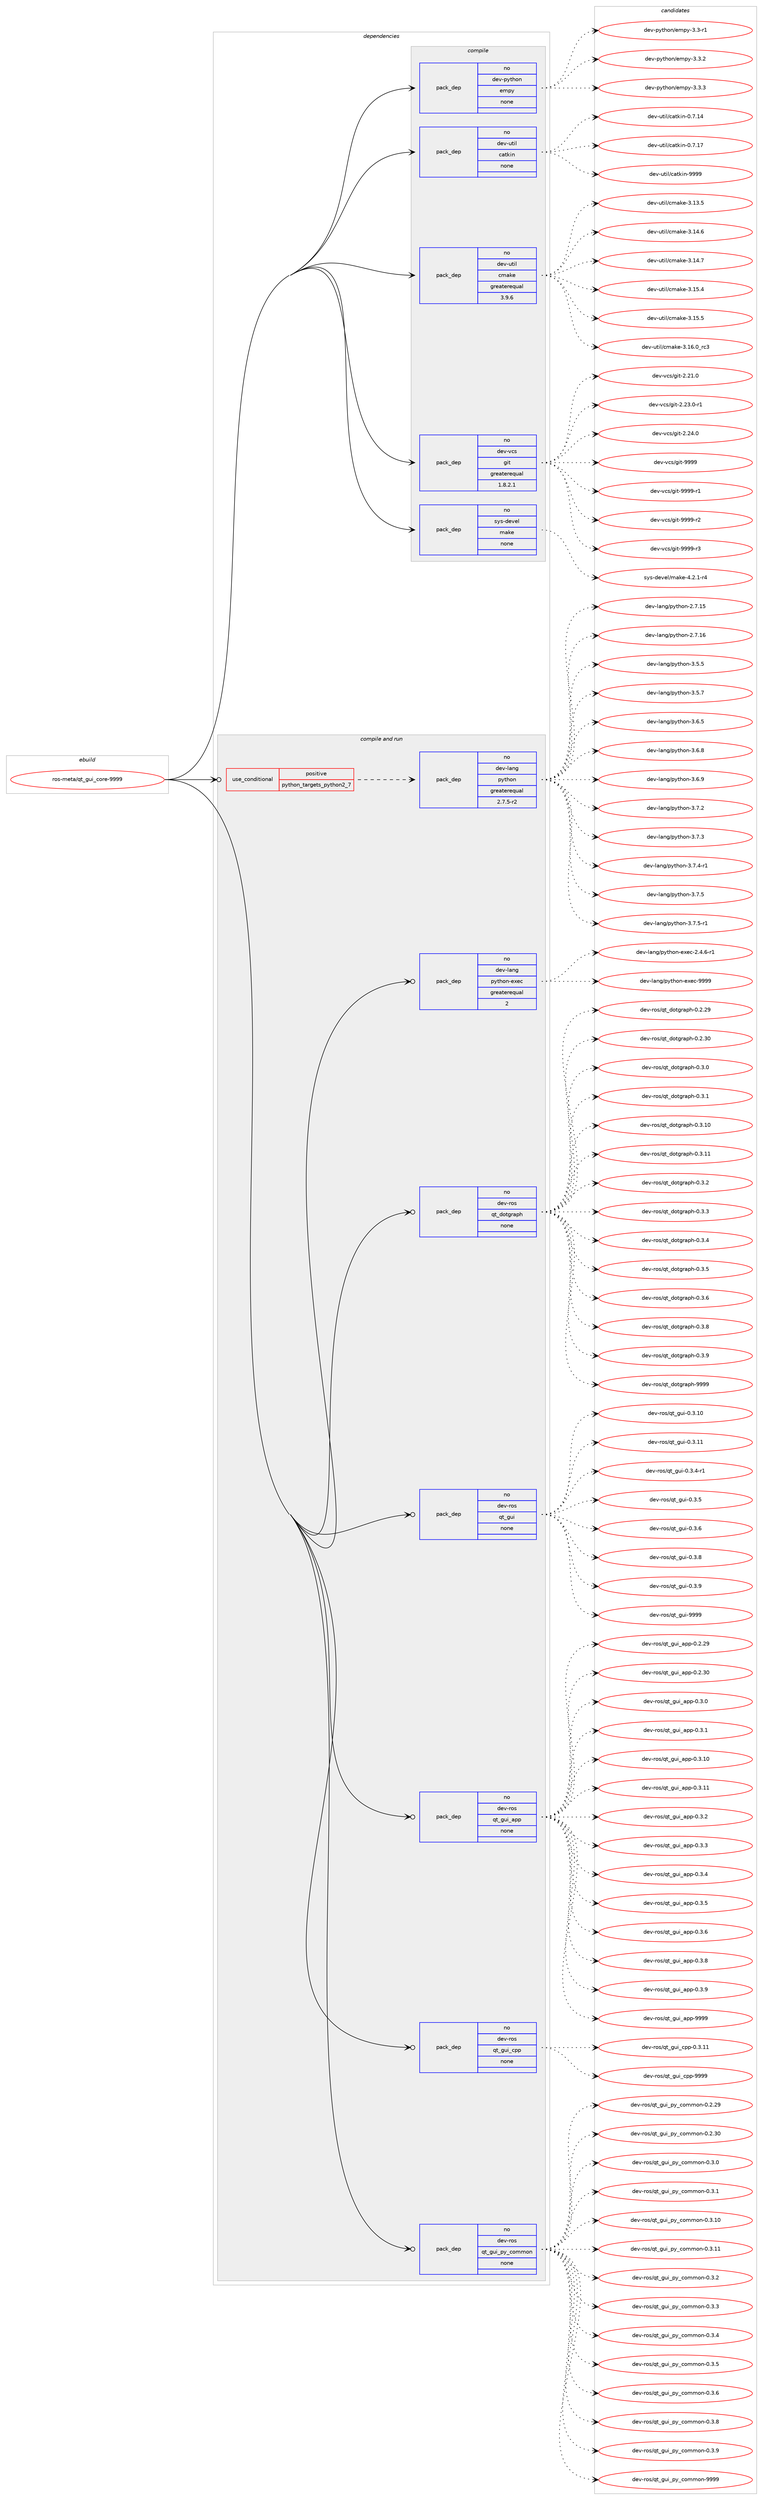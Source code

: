 digraph prolog {

# *************
# Graph options
# *************

newrank=true;
concentrate=true;
compound=true;
graph [rankdir=LR,fontname=Helvetica,fontsize=10,ranksep=1.5];#, ranksep=2.5, nodesep=0.2];
edge  [arrowhead=vee];
node  [fontname=Helvetica,fontsize=10];

# **********
# The ebuild
# **********

subgraph cluster_leftcol {
color=gray;
rank=same;
label=<<i>ebuild</i>>;
id [label="ros-meta/qt_gui_core-9999", color=red, width=4, href="../ros-meta/qt_gui_core-9999.svg"];
}

# ****************
# The dependencies
# ****************

subgraph cluster_midcol {
color=gray;
label=<<i>dependencies</i>>;
subgraph cluster_compile {
fillcolor="#eeeeee";
style=filled;
label=<<i>compile</i>>;
subgraph pack626229 {
dependency847593 [label=<<TABLE BORDER="0" CELLBORDER="1" CELLSPACING="0" CELLPADDING="4" WIDTH="220"><TR><TD ROWSPAN="6" CELLPADDING="30">pack_dep</TD></TR><TR><TD WIDTH="110">no</TD></TR><TR><TD>dev-python</TD></TR><TR><TD>empy</TD></TR><TR><TD>none</TD></TR><TR><TD></TD></TR></TABLE>>, shape=none, color=blue];
}
id:e -> dependency847593:w [weight=20,style="solid",arrowhead="vee"];
subgraph pack626230 {
dependency847594 [label=<<TABLE BORDER="0" CELLBORDER="1" CELLSPACING="0" CELLPADDING="4" WIDTH="220"><TR><TD ROWSPAN="6" CELLPADDING="30">pack_dep</TD></TR><TR><TD WIDTH="110">no</TD></TR><TR><TD>dev-util</TD></TR><TR><TD>catkin</TD></TR><TR><TD>none</TD></TR><TR><TD></TD></TR></TABLE>>, shape=none, color=blue];
}
id:e -> dependency847594:w [weight=20,style="solid",arrowhead="vee"];
subgraph pack626231 {
dependency847595 [label=<<TABLE BORDER="0" CELLBORDER="1" CELLSPACING="0" CELLPADDING="4" WIDTH="220"><TR><TD ROWSPAN="6" CELLPADDING="30">pack_dep</TD></TR><TR><TD WIDTH="110">no</TD></TR><TR><TD>dev-util</TD></TR><TR><TD>cmake</TD></TR><TR><TD>greaterequal</TD></TR><TR><TD>3.9.6</TD></TR></TABLE>>, shape=none, color=blue];
}
id:e -> dependency847595:w [weight=20,style="solid",arrowhead="vee"];
subgraph pack626232 {
dependency847596 [label=<<TABLE BORDER="0" CELLBORDER="1" CELLSPACING="0" CELLPADDING="4" WIDTH="220"><TR><TD ROWSPAN="6" CELLPADDING="30">pack_dep</TD></TR><TR><TD WIDTH="110">no</TD></TR><TR><TD>dev-vcs</TD></TR><TR><TD>git</TD></TR><TR><TD>greaterequal</TD></TR><TR><TD>1.8.2.1</TD></TR></TABLE>>, shape=none, color=blue];
}
id:e -> dependency847596:w [weight=20,style="solid",arrowhead="vee"];
subgraph pack626233 {
dependency847597 [label=<<TABLE BORDER="0" CELLBORDER="1" CELLSPACING="0" CELLPADDING="4" WIDTH="220"><TR><TD ROWSPAN="6" CELLPADDING="30">pack_dep</TD></TR><TR><TD WIDTH="110">no</TD></TR><TR><TD>sys-devel</TD></TR><TR><TD>make</TD></TR><TR><TD>none</TD></TR><TR><TD></TD></TR></TABLE>>, shape=none, color=blue];
}
id:e -> dependency847597:w [weight=20,style="solid",arrowhead="vee"];
}
subgraph cluster_compileandrun {
fillcolor="#eeeeee";
style=filled;
label=<<i>compile and run</i>>;
subgraph cond206430 {
dependency847598 [label=<<TABLE BORDER="0" CELLBORDER="1" CELLSPACING="0" CELLPADDING="4"><TR><TD ROWSPAN="3" CELLPADDING="10">use_conditional</TD></TR><TR><TD>positive</TD></TR><TR><TD>python_targets_python2_7</TD></TR></TABLE>>, shape=none, color=red];
subgraph pack626234 {
dependency847599 [label=<<TABLE BORDER="0" CELLBORDER="1" CELLSPACING="0" CELLPADDING="4" WIDTH="220"><TR><TD ROWSPAN="6" CELLPADDING="30">pack_dep</TD></TR><TR><TD WIDTH="110">no</TD></TR><TR><TD>dev-lang</TD></TR><TR><TD>python</TD></TR><TR><TD>greaterequal</TD></TR><TR><TD>2.7.5-r2</TD></TR></TABLE>>, shape=none, color=blue];
}
dependency847598:e -> dependency847599:w [weight=20,style="dashed",arrowhead="vee"];
}
id:e -> dependency847598:w [weight=20,style="solid",arrowhead="odotvee"];
subgraph pack626235 {
dependency847600 [label=<<TABLE BORDER="0" CELLBORDER="1" CELLSPACING="0" CELLPADDING="4" WIDTH="220"><TR><TD ROWSPAN="6" CELLPADDING="30">pack_dep</TD></TR><TR><TD WIDTH="110">no</TD></TR><TR><TD>dev-lang</TD></TR><TR><TD>python-exec</TD></TR><TR><TD>greaterequal</TD></TR><TR><TD>2</TD></TR></TABLE>>, shape=none, color=blue];
}
id:e -> dependency847600:w [weight=20,style="solid",arrowhead="odotvee"];
subgraph pack626236 {
dependency847601 [label=<<TABLE BORDER="0" CELLBORDER="1" CELLSPACING="0" CELLPADDING="4" WIDTH="220"><TR><TD ROWSPAN="6" CELLPADDING="30">pack_dep</TD></TR><TR><TD WIDTH="110">no</TD></TR><TR><TD>dev-ros</TD></TR><TR><TD>qt_dotgraph</TD></TR><TR><TD>none</TD></TR><TR><TD></TD></TR></TABLE>>, shape=none, color=blue];
}
id:e -> dependency847601:w [weight=20,style="solid",arrowhead="odotvee"];
subgraph pack626237 {
dependency847602 [label=<<TABLE BORDER="0" CELLBORDER="1" CELLSPACING="0" CELLPADDING="4" WIDTH="220"><TR><TD ROWSPAN="6" CELLPADDING="30">pack_dep</TD></TR><TR><TD WIDTH="110">no</TD></TR><TR><TD>dev-ros</TD></TR><TR><TD>qt_gui</TD></TR><TR><TD>none</TD></TR><TR><TD></TD></TR></TABLE>>, shape=none, color=blue];
}
id:e -> dependency847602:w [weight=20,style="solid",arrowhead="odotvee"];
subgraph pack626238 {
dependency847603 [label=<<TABLE BORDER="0" CELLBORDER="1" CELLSPACING="0" CELLPADDING="4" WIDTH="220"><TR><TD ROWSPAN="6" CELLPADDING="30">pack_dep</TD></TR><TR><TD WIDTH="110">no</TD></TR><TR><TD>dev-ros</TD></TR><TR><TD>qt_gui_app</TD></TR><TR><TD>none</TD></TR><TR><TD></TD></TR></TABLE>>, shape=none, color=blue];
}
id:e -> dependency847603:w [weight=20,style="solid",arrowhead="odotvee"];
subgraph pack626239 {
dependency847604 [label=<<TABLE BORDER="0" CELLBORDER="1" CELLSPACING="0" CELLPADDING="4" WIDTH="220"><TR><TD ROWSPAN="6" CELLPADDING="30">pack_dep</TD></TR><TR><TD WIDTH="110">no</TD></TR><TR><TD>dev-ros</TD></TR><TR><TD>qt_gui_cpp</TD></TR><TR><TD>none</TD></TR><TR><TD></TD></TR></TABLE>>, shape=none, color=blue];
}
id:e -> dependency847604:w [weight=20,style="solid",arrowhead="odotvee"];
subgraph pack626240 {
dependency847605 [label=<<TABLE BORDER="0" CELLBORDER="1" CELLSPACING="0" CELLPADDING="4" WIDTH="220"><TR><TD ROWSPAN="6" CELLPADDING="30">pack_dep</TD></TR><TR><TD WIDTH="110">no</TD></TR><TR><TD>dev-ros</TD></TR><TR><TD>qt_gui_py_common</TD></TR><TR><TD>none</TD></TR><TR><TD></TD></TR></TABLE>>, shape=none, color=blue];
}
id:e -> dependency847605:w [weight=20,style="solid",arrowhead="odotvee"];
}
subgraph cluster_run {
fillcolor="#eeeeee";
style=filled;
label=<<i>run</i>>;
}
}

# **************
# The candidates
# **************

subgraph cluster_choices {
rank=same;
color=gray;
label=<<i>candidates</i>>;

subgraph choice626229 {
color=black;
nodesep=1;
choice1001011184511212111610411111047101109112121455146514511449 [label="dev-python/empy-3.3-r1", color=red, width=4,href="../dev-python/empy-3.3-r1.svg"];
choice1001011184511212111610411111047101109112121455146514650 [label="dev-python/empy-3.3.2", color=red, width=4,href="../dev-python/empy-3.3.2.svg"];
choice1001011184511212111610411111047101109112121455146514651 [label="dev-python/empy-3.3.3", color=red, width=4,href="../dev-python/empy-3.3.3.svg"];
dependency847593:e -> choice1001011184511212111610411111047101109112121455146514511449:w [style=dotted,weight="100"];
dependency847593:e -> choice1001011184511212111610411111047101109112121455146514650:w [style=dotted,weight="100"];
dependency847593:e -> choice1001011184511212111610411111047101109112121455146514651:w [style=dotted,weight="100"];
}
subgraph choice626230 {
color=black;
nodesep=1;
choice1001011184511711610510847999711610710511045484655464952 [label="dev-util/catkin-0.7.14", color=red, width=4,href="../dev-util/catkin-0.7.14.svg"];
choice1001011184511711610510847999711610710511045484655464955 [label="dev-util/catkin-0.7.17", color=red, width=4,href="../dev-util/catkin-0.7.17.svg"];
choice100101118451171161051084799971161071051104557575757 [label="dev-util/catkin-9999", color=red, width=4,href="../dev-util/catkin-9999.svg"];
dependency847594:e -> choice1001011184511711610510847999711610710511045484655464952:w [style=dotted,weight="100"];
dependency847594:e -> choice1001011184511711610510847999711610710511045484655464955:w [style=dotted,weight="100"];
dependency847594:e -> choice100101118451171161051084799971161071051104557575757:w [style=dotted,weight="100"];
}
subgraph choice626231 {
color=black;
nodesep=1;
choice1001011184511711610510847991099710710145514649514653 [label="dev-util/cmake-3.13.5", color=red, width=4,href="../dev-util/cmake-3.13.5.svg"];
choice1001011184511711610510847991099710710145514649524654 [label="dev-util/cmake-3.14.6", color=red, width=4,href="../dev-util/cmake-3.14.6.svg"];
choice1001011184511711610510847991099710710145514649524655 [label="dev-util/cmake-3.14.7", color=red, width=4,href="../dev-util/cmake-3.14.7.svg"];
choice1001011184511711610510847991099710710145514649534652 [label="dev-util/cmake-3.15.4", color=red, width=4,href="../dev-util/cmake-3.15.4.svg"];
choice1001011184511711610510847991099710710145514649534653 [label="dev-util/cmake-3.15.5", color=red, width=4,href="../dev-util/cmake-3.15.5.svg"];
choice1001011184511711610510847991099710710145514649544648951149951 [label="dev-util/cmake-3.16.0_rc3", color=red, width=4,href="../dev-util/cmake-3.16.0_rc3.svg"];
dependency847595:e -> choice1001011184511711610510847991099710710145514649514653:w [style=dotted,weight="100"];
dependency847595:e -> choice1001011184511711610510847991099710710145514649524654:w [style=dotted,weight="100"];
dependency847595:e -> choice1001011184511711610510847991099710710145514649524655:w [style=dotted,weight="100"];
dependency847595:e -> choice1001011184511711610510847991099710710145514649534652:w [style=dotted,weight="100"];
dependency847595:e -> choice1001011184511711610510847991099710710145514649534653:w [style=dotted,weight="100"];
dependency847595:e -> choice1001011184511711610510847991099710710145514649544648951149951:w [style=dotted,weight="100"];
}
subgraph choice626232 {
color=black;
nodesep=1;
choice10010111845118991154710310511645504650494648 [label="dev-vcs/git-2.21.0", color=red, width=4,href="../dev-vcs/git-2.21.0.svg"];
choice100101118451189911547103105116455046505146484511449 [label="dev-vcs/git-2.23.0-r1", color=red, width=4,href="../dev-vcs/git-2.23.0-r1.svg"];
choice10010111845118991154710310511645504650524648 [label="dev-vcs/git-2.24.0", color=red, width=4,href="../dev-vcs/git-2.24.0.svg"];
choice1001011184511899115471031051164557575757 [label="dev-vcs/git-9999", color=red, width=4,href="../dev-vcs/git-9999.svg"];
choice10010111845118991154710310511645575757574511449 [label="dev-vcs/git-9999-r1", color=red, width=4,href="../dev-vcs/git-9999-r1.svg"];
choice10010111845118991154710310511645575757574511450 [label="dev-vcs/git-9999-r2", color=red, width=4,href="../dev-vcs/git-9999-r2.svg"];
choice10010111845118991154710310511645575757574511451 [label="dev-vcs/git-9999-r3", color=red, width=4,href="../dev-vcs/git-9999-r3.svg"];
dependency847596:e -> choice10010111845118991154710310511645504650494648:w [style=dotted,weight="100"];
dependency847596:e -> choice100101118451189911547103105116455046505146484511449:w [style=dotted,weight="100"];
dependency847596:e -> choice10010111845118991154710310511645504650524648:w [style=dotted,weight="100"];
dependency847596:e -> choice1001011184511899115471031051164557575757:w [style=dotted,weight="100"];
dependency847596:e -> choice10010111845118991154710310511645575757574511449:w [style=dotted,weight="100"];
dependency847596:e -> choice10010111845118991154710310511645575757574511450:w [style=dotted,weight="100"];
dependency847596:e -> choice10010111845118991154710310511645575757574511451:w [style=dotted,weight="100"];
}
subgraph choice626233 {
color=black;
nodesep=1;
choice1151211154510010111810110847109971071014552465046494511452 [label="sys-devel/make-4.2.1-r4", color=red, width=4,href="../sys-devel/make-4.2.1-r4.svg"];
dependency847597:e -> choice1151211154510010111810110847109971071014552465046494511452:w [style=dotted,weight="100"];
}
subgraph choice626234 {
color=black;
nodesep=1;
choice10010111845108971101034711212111610411111045504655464953 [label="dev-lang/python-2.7.15", color=red, width=4,href="../dev-lang/python-2.7.15.svg"];
choice10010111845108971101034711212111610411111045504655464954 [label="dev-lang/python-2.7.16", color=red, width=4,href="../dev-lang/python-2.7.16.svg"];
choice100101118451089711010347112121116104111110455146534653 [label="dev-lang/python-3.5.5", color=red, width=4,href="../dev-lang/python-3.5.5.svg"];
choice100101118451089711010347112121116104111110455146534655 [label="dev-lang/python-3.5.7", color=red, width=4,href="../dev-lang/python-3.5.7.svg"];
choice100101118451089711010347112121116104111110455146544653 [label="dev-lang/python-3.6.5", color=red, width=4,href="../dev-lang/python-3.6.5.svg"];
choice100101118451089711010347112121116104111110455146544656 [label="dev-lang/python-3.6.8", color=red, width=4,href="../dev-lang/python-3.6.8.svg"];
choice100101118451089711010347112121116104111110455146544657 [label="dev-lang/python-3.6.9", color=red, width=4,href="../dev-lang/python-3.6.9.svg"];
choice100101118451089711010347112121116104111110455146554650 [label="dev-lang/python-3.7.2", color=red, width=4,href="../dev-lang/python-3.7.2.svg"];
choice100101118451089711010347112121116104111110455146554651 [label="dev-lang/python-3.7.3", color=red, width=4,href="../dev-lang/python-3.7.3.svg"];
choice1001011184510897110103471121211161041111104551465546524511449 [label="dev-lang/python-3.7.4-r1", color=red, width=4,href="../dev-lang/python-3.7.4-r1.svg"];
choice100101118451089711010347112121116104111110455146554653 [label="dev-lang/python-3.7.5", color=red, width=4,href="../dev-lang/python-3.7.5.svg"];
choice1001011184510897110103471121211161041111104551465546534511449 [label="dev-lang/python-3.7.5-r1", color=red, width=4,href="../dev-lang/python-3.7.5-r1.svg"];
dependency847599:e -> choice10010111845108971101034711212111610411111045504655464953:w [style=dotted,weight="100"];
dependency847599:e -> choice10010111845108971101034711212111610411111045504655464954:w [style=dotted,weight="100"];
dependency847599:e -> choice100101118451089711010347112121116104111110455146534653:w [style=dotted,weight="100"];
dependency847599:e -> choice100101118451089711010347112121116104111110455146534655:w [style=dotted,weight="100"];
dependency847599:e -> choice100101118451089711010347112121116104111110455146544653:w [style=dotted,weight="100"];
dependency847599:e -> choice100101118451089711010347112121116104111110455146544656:w [style=dotted,weight="100"];
dependency847599:e -> choice100101118451089711010347112121116104111110455146544657:w [style=dotted,weight="100"];
dependency847599:e -> choice100101118451089711010347112121116104111110455146554650:w [style=dotted,weight="100"];
dependency847599:e -> choice100101118451089711010347112121116104111110455146554651:w [style=dotted,weight="100"];
dependency847599:e -> choice1001011184510897110103471121211161041111104551465546524511449:w [style=dotted,weight="100"];
dependency847599:e -> choice100101118451089711010347112121116104111110455146554653:w [style=dotted,weight="100"];
dependency847599:e -> choice1001011184510897110103471121211161041111104551465546534511449:w [style=dotted,weight="100"];
}
subgraph choice626235 {
color=black;
nodesep=1;
choice10010111845108971101034711212111610411111045101120101994550465246544511449 [label="dev-lang/python-exec-2.4.6-r1", color=red, width=4,href="../dev-lang/python-exec-2.4.6-r1.svg"];
choice10010111845108971101034711212111610411111045101120101994557575757 [label="dev-lang/python-exec-9999", color=red, width=4,href="../dev-lang/python-exec-9999.svg"];
dependency847600:e -> choice10010111845108971101034711212111610411111045101120101994550465246544511449:w [style=dotted,weight="100"];
dependency847600:e -> choice10010111845108971101034711212111610411111045101120101994557575757:w [style=dotted,weight="100"];
}
subgraph choice626236 {
color=black;
nodesep=1;
choice1001011184511411111547113116951001111161031149711210445484650465057 [label="dev-ros/qt_dotgraph-0.2.29", color=red, width=4,href="../dev-ros/qt_dotgraph-0.2.29.svg"];
choice1001011184511411111547113116951001111161031149711210445484650465148 [label="dev-ros/qt_dotgraph-0.2.30", color=red, width=4,href="../dev-ros/qt_dotgraph-0.2.30.svg"];
choice10010111845114111115471131169510011111610311497112104454846514648 [label="dev-ros/qt_dotgraph-0.3.0", color=red, width=4,href="../dev-ros/qt_dotgraph-0.3.0.svg"];
choice10010111845114111115471131169510011111610311497112104454846514649 [label="dev-ros/qt_dotgraph-0.3.1", color=red, width=4,href="../dev-ros/qt_dotgraph-0.3.1.svg"];
choice1001011184511411111547113116951001111161031149711210445484651464948 [label="dev-ros/qt_dotgraph-0.3.10", color=red, width=4,href="../dev-ros/qt_dotgraph-0.3.10.svg"];
choice1001011184511411111547113116951001111161031149711210445484651464949 [label="dev-ros/qt_dotgraph-0.3.11", color=red, width=4,href="../dev-ros/qt_dotgraph-0.3.11.svg"];
choice10010111845114111115471131169510011111610311497112104454846514650 [label="dev-ros/qt_dotgraph-0.3.2", color=red, width=4,href="../dev-ros/qt_dotgraph-0.3.2.svg"];
choice10010111845114111115471131169510011111610311497112104454846514651 [label="dev-ros/qt_dotgraph-0.3.3", color=red, width=4,href="../dev-ros/qt_dotgraph-0.3.3.svg"];
choice10010111845114111115471131169510011111610311497112104454846514652 [label="dev-ros/qt_dotgraph-0.3.4", color=red, width=4,href="../dev-ros/qt_dotgraph-0.3.4.svg"];
choice10010111845114111115471131169510011111610311497112104454846514653 [label="dev-ros/qt_dotgraph-0.3.5", color=red, width=4,href="../dev-ros/qt_dotgraph-0.3.5.svg"];
choice10010111845114111115471131169510011111610311497112104454846514654 [label="dev-ros/qt_dotgraph-0.3.6", color=red, width=4,href="../dev-ros/qt_dotgraph-0.3.6.svg"];
choice10010111845114111115471131169510011111610311497112104454846514656 [label="dev-ros/qt_dotgraph-0.3.8", color=red, width=4,href="../dev-ros/qt_dotgraph-0.3.8.svg"];
choice10010111845114111115471131169510011111610311497112104454846514657 [label="dev-ros/qt_dotgraph-0.3.9", color=red, width=4,href="../dev-ros/qt_dotgraph-0.3.9.svg"];
choice100101118451141111154711311695100111116103114971121044557575757 [label="dev-ros/qt_dotgraph-9999", color=red, width=4,href="../dev-ros/qt_dotgraph-9999.svg"];
dependency847601:e -> choice1001011184511411111547113116951001111161031149711210445484650465057:w [style=dotted,weight="100"];
dependency847601:e -> choice1001011184511411111547113116951001111161031149711210445484650465148:w [style=dotted,weight="100"];
dependency847601:e -> choice10010111845114111115471131169510011111610311497112104454846514648:w [style=dotted,weight="100"];
dependency847601:e -> choice10010111845114111115471131169510011111610311497112104454846514649:w [style=dotted,weight="100"];
dependency847601:e -> choice1001011184511411111547113116951001111161031149711210445484651464948:w [style=dotted,weight="100"];
dependency847601:e -> choice1001011184511411111547113116951001111161031149711210445484651464949:w [style=dotted,weight="100"];
dependency847601:e -> choice10010111845114111115471131169510011111610311497112104454846514650:w [style=dotted,weight="100"];
dependency847601:e -> choice10010111845114111115471131169510011111610311497112104454846514651:w [style=dotted,weight="100"];
dependency847601:e -> choice10010111845114111115471131169510011111610311497112104454846514652:w [style=dotted,weight="100"];
dependency847601:e -> choice10010111845114111115471131169510011111610311497112104454846514653:w [style=dotted,weight="100"];
dependency847601:e -> choice10010111845114111115471131169510011111610311497112104454846514654:w [style=dotted,weight="100"];
dependency847601:e -> choice10010111845114111115471131169510011111610311497112104454846514656:w [style=dotted,weight="100"];
dependency847601:e -> choice10010111845114111115471131169510011111610311497112104454846514657:w [style=dotted,weight="100"];
dependency847601:e -> choice100101118451141111154711311695100111116103114971121044557575757:w [style=dotted,weight="100"];
}
subgraph choice626237 {
color=black;
nodesep=1;
choice10010111845114111115471131169510311710545484651464948 [label="dev-ros/qt_gui-0.3.10", color=red, width=4,href="../dev-ros/qt_gui-0.3.10.svg"];
choice10010111845114111115471131169510311710545484651464949 [label="dev-ros/qt_gui-0.3.11", color=red, width=4,href="../dev-ros/qt_gui-0.3.11.svg"];
choice1001011184511411111547113116951031171054548465146524511449 [label="dev-ros/qt_gui-0.3.4-r1", color=red, width=4,href="../dev-ros/qt_gui-0.3.4-r1.svg"];
choice100101118451141111154711311695103117105454846514653 [label="dev-ros/qt_gui-0.3.5", color=red, width=4,href="../dev-ros/qt_gui-0.3.5.svg"];
choice100101118451141111154711311695103117105454846514654 [label="dev-ros/qt_gui-0.3.6", color=red, width=4,href="../dev-ros/qt_gui-0.3.6.svg"];
choice100101118451141111154711311695103117105454846514656 [label="dev-ros/qt_gui-0.3.8", color=red, width=4,href="../dev-ros/qt_gui-0.3.8.svg"];
choice100101118451141111154711311695103117105454846514657 [label="dev-ros/qt_gui-0.3.9", color=red, width=4,href="../dev-ros/qt_gui-0.3.9.svg"];
choice1001011184511411111547113116951031171054557575757 [label="dev-ros/qt_gui-9999", color=red, width=4,href="../dev-ros/qt_gui-9999.svg"];
dependency847602:e -> choice10010111845114111115471131169510311710545484651464948:w [style=dotted,weight="100"];
dependency847602:e -> choice10010111845114111115471131169510311710545484651464949:w [style=dotted,weight="100"];
dependency847602:e -> choice1001011184511411111547113116951031171054548465146524511449:w [style=dotted,weight="100"];
dependency847602:e -> choice100101118451141111154711311695103117105454846514653:w [style=dotted,weight="100"];
dependency847602:e -> choice100101118451141111154711311695103117105454846514654:w [style=dotted,weight="100"];
dependency847602:e -> choice100101118451141111154711311695103117105454846514656:w [style=dotted,weight="100"];
dependency847602:e -> choice100101118451141111154711311695103117105454846514657:w [style=dotted,weight="100"];
dependency847602:e -> choice1001011184511411111547113116951031171054557575757:w [style=dotted,weight="100"];
}
subgraph choice626238 {
color=black;
nodesep=1;
choice100101118451141111154711311695103117105959711211245484650465057 [label="dev-ros/qt_gui_app-0.2.29", color=red, width=4,href="../dev-ros/qt_gui_app-0.2.29.svg"];
choice100101118451141111154711311695103117105959711211245484650465148 [label="dev-ros/qt_gui_app-0.2.30", color=red, width=4,href="../dev-ros/qt_gui_app-0.2.30.svg"];
choice1001011184511411111547113116951031171059597112112454846514648 [label="dev-ros/qt_gui_app-0.3.0", color=red, width=4,href="../dev-ros/qt_gui_app-0.3.0.svg"];
choice1001011184511411111547113116951031171059597112112454846514649 [label="dev-ros/qt_gui_app-0.3.1", color=red, width=4,href="../dev-ros/qt_gui_app-0.3.1.svg"];
choice100101118451141111154711311695103117105959711211245484651464948 [label="dev-ros/qt_gui_app-0.3.10", color=red, width=4,href="../dev-ros/qt_gui_app-0.3.10.svg"];
choice100101118451141111154711311695103117105959711211245484651464949 [label="dev-ros/qt_gui_app-0.3.11", color=red, width=4,href="../dev-ros/qt_gui_app-0.3.11.svg"];
choice1001011184511411111547113116951031171059597112112454846514650 [label="dev-ros/qt_gui_app-0.3.2", color=red, width=4,href="../dev-ros/qt_gui_app-0.3.2.svg"];
choice1001011184511411111547113116951031171059597112112454846514651 [label="dev-ros/qt_gui_app-0.3.3", color=red, width=4,href="../dev-ros/qt_gui_app-0.3.3.svg"];
choice1001011184511411111547113116951031171059597112112454846514652 [label="dev-ros/qt_gui_app-0.3.4", color=red, width=4,href="../dev-ros/qt_gui_app-0.3.4.svg"];
choice1001011184511411111547113116951031171059597112112454846514653 [label="dev-ros/qt_gui_app-0.3.5", color=red, width=4,href="../dev-ros/qt_gui_app-0.3.5.svg"];
choice1001011184511411111547113116951031171059597112112454846514654 [label="dev-ros/qt_gui_app-0.3.6", color=red, width=4,href="../dev-ros/qt_gui_app-0.3.6.svg"];
choice1001011184511411111547113116951031171059597112112454846514656 [label="dev-ros/qt_gui_app-0.3.8", color=red, width=4,href="../dev-ros/qt_gui_app-0.3.8.svg"];
choice1001011184511411111547113116951031171059597112112454846514657 [label="dev-ros/qt_gui_app-0.3.9", color=red, width=4,href="../dev-ros/qt_gui_app-0.3.9.svg"];
choice10010111845114111115471131169510311710595971121124557575757 [label="dev-ros/qt_gui_app-9999", color=red, width=4,href="../dev-ros/qt_gui_app-9999.svg"];
dependency847603:e -> choice100101118451141111154711311695103117105959711211245484650465057:w [style=dotted,weight="100"];
dependency847603:e -> choice100101118451141111154711311695103117105959711211245484650465148:w [style=dotted,weight="100"];
dependency847603:e -> choice1001011184511411111547113116951031171059597112112454846514648:w [style=dotted,weight="100"];
dependency847603:e -> choice1001011184511411111547113116951031171059597112112454846514649:w [style=dotted,weight="100"];
dependency847603:e -> choice100101118451141111154711311695103117105959711211245484651464948:w [style=dotted,weight="100"];
dependency847603:e -> choice100101118451141111154711311695103117105959711211245484651464949:w [style=dotted,weight="100"];
dependency847603:e -> choice1001011184511411111547113116951031171059597112112454846514650:w [style=dotted,weight="100"];
dependency847603:e -> choice1001011184511411111547113116951031171059597112112454846514651:w [style=dotted,weight="100"];
dependency847603:e -> choice1001011184511411111547113116951031171059597112112454846514652:w [style=dotted,weight="100"];
dependency847603:e -> choice1001011184511411111547113116951031171059597112112454846514653:w [style=dotted,weight="100"];
dependency847603:e -> choice1001011184511411111547113116951031171059597112112454846514654:w [style=dotted,weight="100"];
dependency847603:e -> choice1001011184511411111547113116951031171059597112112454846514656:w [style=dotted,weight="100"];
dependency847603:e -> choice1001011184511411111547113116951031171059597112112454846514657:w [style=dotted,weight="100"];
dependency847603:e -> choice10010111845114111115471131169510311710595971121124557575757:w [style=dotted,weight="100"];
}
subgraph choice626239 {
color=black;
nodesep=1;
choice100101118451141111154711311695103117105959911211245484651464949 [label="dev-ros/qt_gui_cpp-0.3.11", color=red, width=4,href="../dev-ros/qt_gui_cpp-0.3.11.svg"];
choice10010111845114111115471131169510311710595991121124557575757 [label="dev-ros/qt_gui_cpp-9999", color=red, width=4,href="../dev-ros/qt_gui_cpp-9999.svg"];
dependency847604:e -> choice100101118451141111154711311695103117105959911211245484651464949:w [style=dotted,weight="100"];
dependency847604:e -> choice10010111845114111115471131169510311710595991121124557575757:w [style=dotted,weight="100"];
}
subgraph choice626240 {
color=black;
nodesep=1;
choice10010111845114111115471131169510311710595112121959911110910911111045484650465057 [label="dev-ros/qt_gui_py_common-0.2.29", color=red, width=4,href="../dev-ros/qt_gui_py_common-0.2.29.svg"];
choice10010111845114111115471131169510311710595112121959911110910911111045484650465148 [label="dev-ros/qt_gui_py_common-0.2.30", color=red, width=4,href="../dev-ros/qt_gui_py_common-0.2.30.svg"];
choice100101118451141111154711311695103117105951121219599111109109111110454846514648 [label="dev-ros/qt_gui_py_common-0.3.0", color=red, width=4,href="../dev-ros/qt_gui_py_common-0.3.0.svg"];
choice100101118451141111154711311695103117105951121219599111109109111110454846514649 [label="dev-ros/qt_gui_py_common-0.3.1", color=red, width=4,href="../dev-ros/qt_gui_py_common-0.3.1.svg"];
choice10010111845114111115471131169510311710595112121959911110910911111045484651464948 [label="dev-ros/qt_gui_py_common-0.3.10", color=red, width=4,href="../dev-ros/qt_gui_py_common-0.3.10.svg"];
choice10010111845114111115471131169510311710595112121959911110910911111045484651464949 [label="dev-ros/qt_gui_py_common-0.3.11", color=red, width=4,href="../dev-ros/qt_gui_py_common-0.3.11.svg"];
choice100101118451141111154711311695103117105951121219599111109109111110454846514650 [label="dev-ros/qt_gui_py_common-0.3.2", color=red, width=4,href="../dev-ros/qt_gui_py_common-0.3.2.svg"];
choice100101118451141111154711311695103117105951121219599111109109111110454846514651 [label="dev-ros/qt_gui_py_common-0.3.3", color=red, width=4,href="../dev-ros/qt_gui_py_common-0.3.3.svg"];
choice100101118451141111154711311695103117105951121219599111109109111110454846514652 [label="dev-ros/qt_gui_py_common-0.3.4", color=red, width=4,href="../dev-ros/qt_gui_py_common-0.3.4.svg"];
choice100101118451141111154711311695103117105951121219599111109109111110454846514653 [label="dev-ros/qt_gui_py_common-0.3.5", color=red, width=4,href="../dev-ros/qt_gui_py_common-0.3.5.svg"];
choice100101118451141111154711311695103117105951121219599111109109111110454846514654 [label="dev-ros/qt_gui_py_common-0.3.6", color=red, width=4,href="../dev-ros/qt_gui_py_common-0.3.6.svg"];
choice100101118451141111154711311695103117105951121219599111109109111110454846514656 [label="dev-ros/qt_gui_py_common-0.3.8", color=red, width=4,href="../dev-ros/qt_gui_py_common-0.3.8.svg"];
choice100101118451141111154711311695103117105951121219599111109109111110454846514657 [label="dev-ros/qt_gui_py_common-0.3.9", color=red, width=4,href="../dev-ros/qt_gui_py_common-0.3.9.svg"];
choice1001011184511411111547113116951031171059511212195991111091091111104557575757 [label="dev-ros/qt_gui_py_common-9999", color=red, width=4,href="../dev-ros/qt_gui_py_common-9999.svg"];
dependency847605:e -> choice10010111845114111115471131169510311710595112121959911110910911111045484650465057:w [style=dotted,weight="100"];
dependency847605:e -> choice10010111845114111115471131169510311710595112121959911110910911111045484650465148:w [style=dotted,weight="100"];
dependency847605:e -> choice100101118451141111154711311695103117105951121219599111109109111110454846514648:w [style=dotted,weight="100"];
dependency847605:e -> choice100101118451141111154711311695103117105951121219599111109109111110454846514649:w [style=dotted,weight="100"];
dependency847605:e -> choice10010111845114111115471131169510311710595112121959911110910911111045484651464948:w [style=dotted,weight="100"];
dependency847605:e -> choice10010111845114111115471131169510311710595112121959911110910911111045484651464949:w [style=dotted,weight="100"];
dependency847605:e -> choice100101118451141111154711311695103117105951121219599111109109111110454846514650:w [style=dotted,weight="100"];
dependency847605:e -> choice100101118451141111154711311695103117105951121219599111109109111110454846514651:w [style=dotted,weight="100"];
dependency847605:e -> choice100101118451141111154711311695103117105951121219599111109109111110454846514652:w [style=dotted,weight="100"];
dependency847605:e -> choice100101118451141111154711311695103117105951121219599111109109111110454846514653:w [style=dotted,weight="100"];
dependency847605:e -> choice100101118451141111154711311695103117105951121219599111109109111110454846514654:w [style=dotted,weight="100"];
dependency847605:e -> choice100101118451141111154711311695103117105951121219599111109109111110454846514656:w [style=dotted,weight="100"];
dependency847605:e -> choice100101118451141111154711311695103117105951121219599111109109111110454846514657:w [style=dotted,weight="100"];
dependency847605:e -> choice1001011184511411111547113116951031171059511212195991111091091111104557575757:w [style=dotted,weight="100"];
}
}

}
